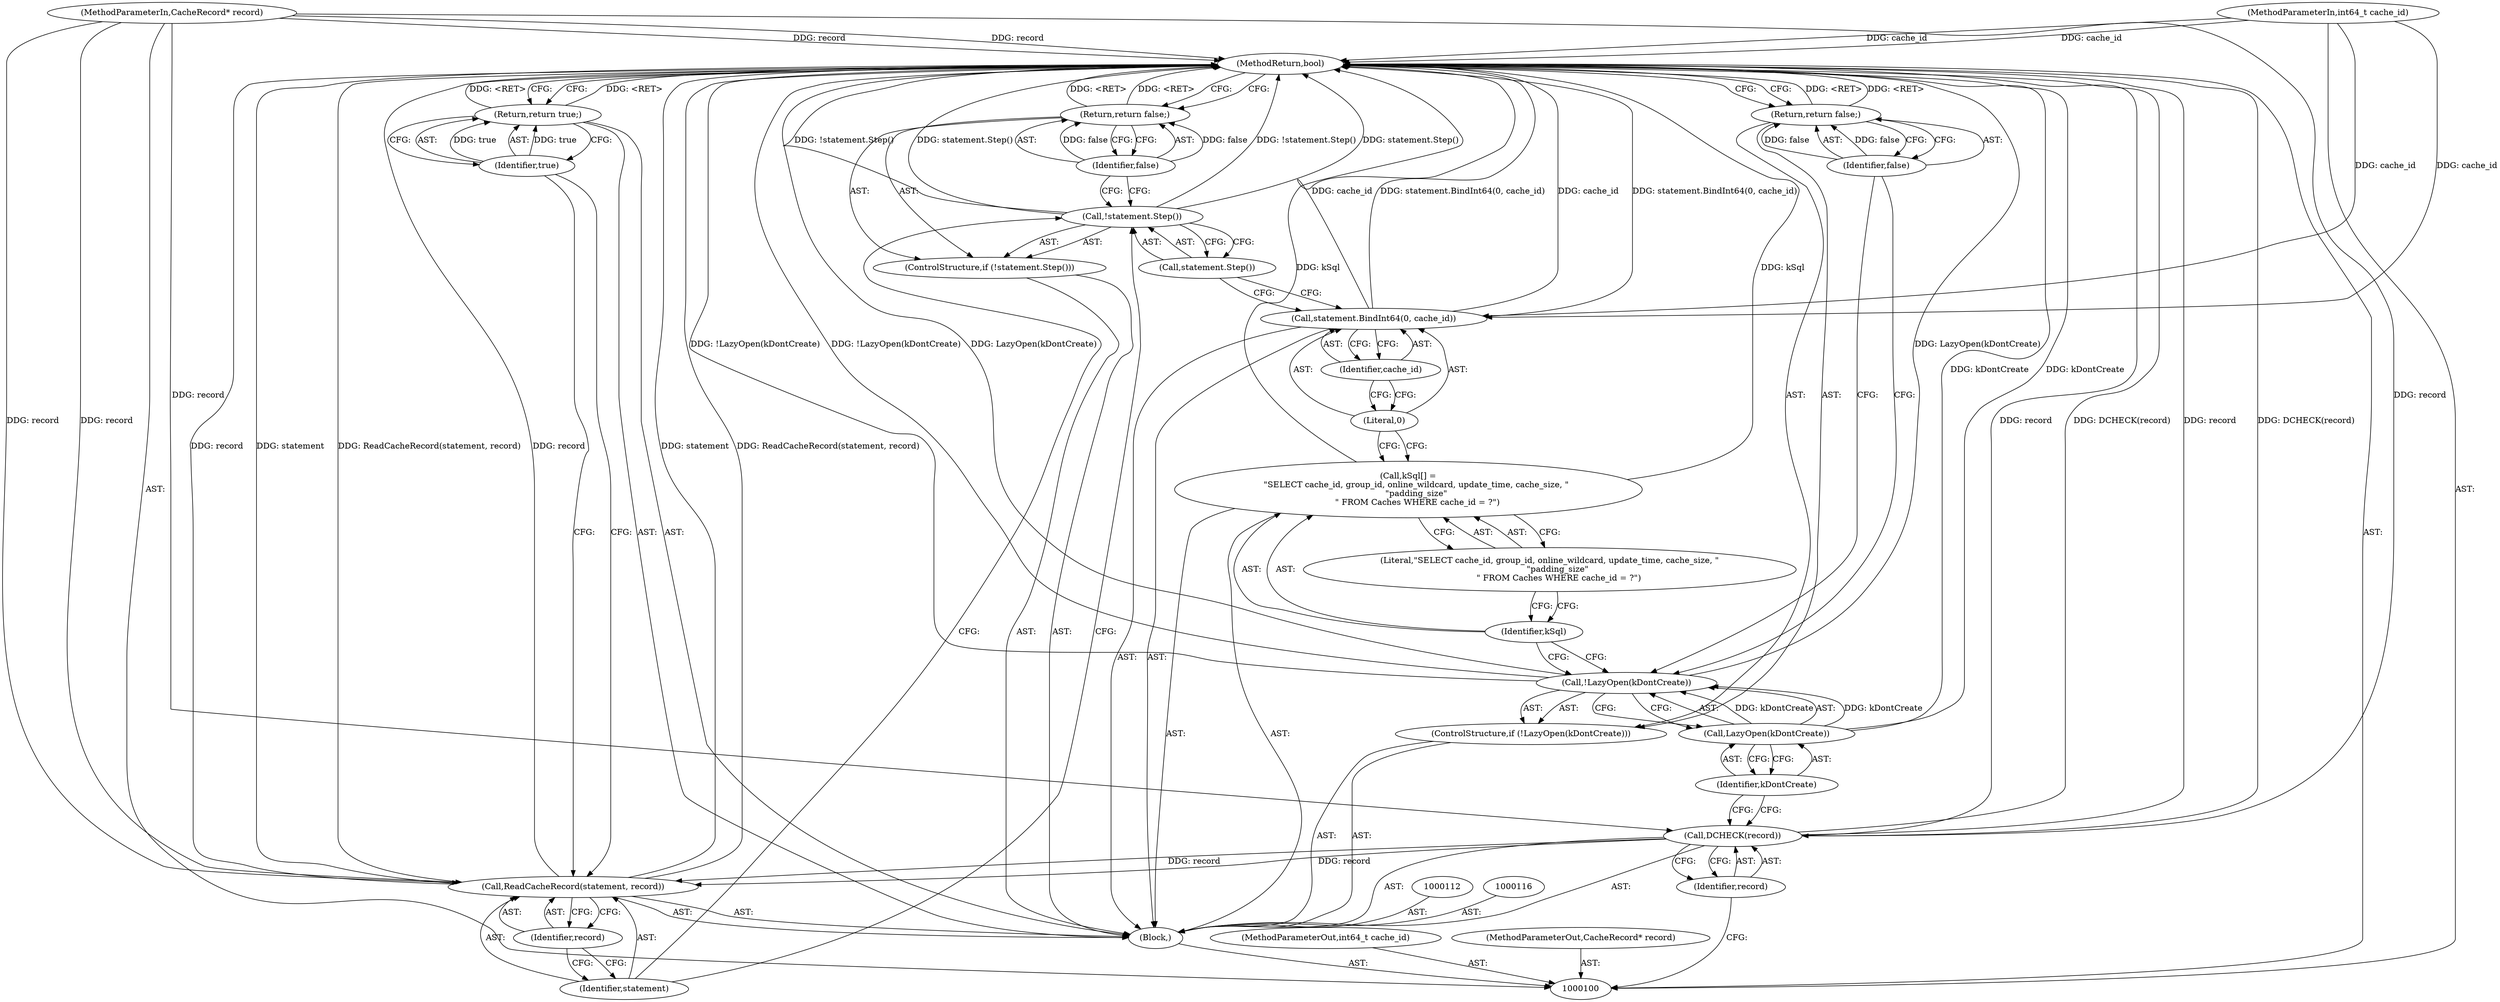 digraph "0_Chrome_04aaacb936a08d70862d6d9d7e8354721ae46be8_5" {
"1000130" [label="(MethodReturn,bool)"];
"1000101" [label="(MethodParameterIn,int64_t cache_id)"];
"1000171" [label="(MethodParameterOut,int64_t cache_id)"];
"1000102" [label="(MethodParameterIn,CacheRecord* record)"];
"1000172" [label="(MethodParameterOut,CacheRecord* record)"];
"1000103" [label="(Block,)"];
"1000117" [label="(Call,statement.BindInt64(0, cache_id))"];
"1000118" [label="(Literal,0)"];
"1000119" [label="(Identifier,cache_id)"];
"1000120" [label="(ControlStructure,if (!statement.Step()))"];
"1000121" [label="(Call,!statement.Step())"];
"1000122" [label="(Call,statement.Step())"];
"1000124" [label="(Identifier,false)"];
"1000123" [label="(Return,return false;)"];
"1000126" [label="(Identifier,statement)"];
"1000125" [label="(Call,ReadCacheRecord(statement, record))"];
"1000127" [label="(Identifier,record)"];
"1000128" [label="(Return,return true;)"];
"1000129" [label="(Identifier,true)"];
"1000104" [label="(Call,DCHECK(record))"];
"1000105" [label="(Identifier,record)"];
"1000109" [label="(Identifier,kDontCreate)"];
"1000106" [label="(ControlStructure,if (!LazyOpen(kDontCreate)))"];
"1000107" [label="(Call,!LazyOpen(kDontCreate))"];
"1000108" [label="(Call,LazyOpen(kDontCreate))"];
"1000111" [label="(Identifier,false)"];
"1000110" [label="(Return,return false;)"];
"1000113" [label="(Call,kSql[] =\n      \"SELECT cache_id, group_id, online_wildcard, update_time, cache_size, \"\n      \"padding_size\"\n       \" FROM Caches WHERE cache_id = ?\")"];
"1000114" [label="(Identifier,kSql)"];
"1000115" [label="(Literal,\"SELECT cache_id, group_id, online_wildcard, update_time, cache_size, \"\n      \"padding_size\"\n       \" FROM Caches WHERE cache_id = ?\")"];
"1000130" -> "1000100"  [label="AST: "];
"1000130" -> "1000110"  [label="CFG: "];
"1000130" -> "1000123"  [label="CFG: "];
"1000130" -> "1000128"  [label="CFG: "];
"1000110" -> "1000130"  [label="DDG: <RET>"];
"1000117" -> "1000130"  [label="DDG: statement.BindInt64(0, cache_id)"];
"1000117" -> "1000130"  [label="DDG: cache_id"];
"1000125" -> "1000130"  [label="DDG: statement"];
"1000125" -> "1000130"  [label="DDG: ReadCacheRecord(statement, record)"];
"1000125" -> "1000130"  [label="DDG: record"];
"1000107" -> "1000130"  [label="DDG: LazyOpen(kDontCreate)"];
"1000107" -> "1000130"  [label="DDG: !LazyOpen(kDontCreate)"];
"1000104" -> "1000130"  [label="DDG: DCHECK(record)"];
"1000104" -> "1000130"  [label="DDG: record"];
"1000113" -> "1000130"  [label="DDG: kSql"];
"1000121" -> "1000130"  [label="DDG: !statement.Step()"];
"1000121" -> "1000130"  [label="DDG: statement.Step()"];
"1000102" -> "1000130"  [label="DDG: record"];
"1000108" -> "1000130"  [label="DDG: kDontCreate"];
"1000101" -> "1000130"  [label="DDG: cache_id"];
"1000128" -> "1000130"  [label="DDG: <RET>"];
"1000123" -> "1000130"  [label="DDG: <RET>"];
"1000101" -> "1000100"  [label="AST: "];
"1000101" -> "1000130"  [label="DDG: cache_id"];
"1000101" -> "1000117"  [label="DDG: cache_id"];
"1000171" -> "1000100"  [label="AST: "];
"1000102" -> "1000100"  [label="AST: "];
"1000102" -> "1000130"  [label="DDG: record"];
"1000102" -> "1000104"  [label="DDG: record"];
"1000102" -> "1000125"  [label="DDG: record"];
"1000172" -> "1000100"  [label="AST: "];
"1000103" -> "1000100"  [label="AST: "];
"1000104" -> "1000103"  [label="AST: "];
"1000106" -> "1000103"  [label="AST: "];
"1000112" -> "1000103"  [label="AST: "];
"1000113" -> "1000103"  [label="AST: "];
"1000116" -> "1000103"  [label="AST: "];
"1000117" -> "1000103"  [label="AST: "];
"1000120" -> "1000103"  [label="AST: "];
"1000125" -> "1000103"  [label="AST: "];
"1000128" -> "1000103"  [label="AST: "];
"1000117" -> "1000103"  [label="AST: "];
"1000117" -> "1000119"  [label="CFG: "];
"1000118" -> "1000117"  [label="AST: "];
"1000119" -> "1000117"  [label="AST: "];
"1000122" -> "1000117"  [label="CFG: "];
"1000117" -> "1000130"  [label="DDG: statement.BindInt64(0, cache_id)"];
"1000117" -> "1000130"  [label="DDG: cache_id"];
"1000101" -> "1000117"  [label="DDG: cache_id"];
"1000118" -> "1000117"  [label="AST: "];
"1000118" -> "1000113"  [label="CFG: "];
"1000119" -> "1000118"  [label="CFG: "];
"1000119" -> "1000117"  [label="AST: "];
"1000119" -> "1000118"  [label="CFG: "];
"1000117" -> "1000119"  [label="CFG: "];
"1000120" -> "1000103"  [label="AST: "];
"1000121" -> "1000120"  [label="AST: "];
"1000123" -> "1000120"  [label="AST: "];
"1000121" -> "1000120"  [label="AST: "];
"1000121" -> "1000122"  [label="CFG: "];
"1000122" -> "1000121"  [label="AST: "];
"1000124" -> "1000121"  [label="CFG: "];
"1000126" -> "1000121"  [label="CFG: "];
"1000121" -> "1000130"  [label="DDG: !statement.Step()"];
"1000121" -> "1000130"  [label="DDG: statement.Step()"];
"1000122" -> "1000121"  [label="AST: "];
"1000122" -> "1000117"  [label="CFG: "];
"1000121" -> "1000122"  [label="CFG: "];
"1000124" -> "1000123"  [label="AST: "];
"1000124" -> "1000121"  [label="CFG: "];
"1000123" -> "1000124"  [label="CFG: "];
"1000124" -> "1000123"  [label="DDG: false"];
"1000123" -> "1000120"  [label="AST: "];
"1000123" -> "1000124"  [label="CFG: "];
"1000124" -> "1000123"  [label="AST: "];
"1000130" -> "1000123"  [label="CFG: "];
"1000123" -> "1000130"  [label="DDG: <RET>"];
"1000124" -> "1000123"  [label="DDG: false"];
"1000126" -> "1000125"  [label="AST: "];
"1000126" -> "1000121"  [label="CFG: "];
"1000127" -> "1000126"  [label="CFG: "];
"1000125" -> "1000103"  [label="AST: "];
"1000125" -> "1000127"  [label="CFG: "];
"1000126" -> "1000125"  [label="AST: "];
"1000127" -> "1000125"  [label="AST: "];
"1000129" -> "1000125"  [label="CFG: "];
"1000125" -> "1000130"  [label="DDG: statement"];
"1000125" -> "1000130"  [label="DDG: ReadCacheRecord(statement, record)"];
"1000125" -> "1000130"  [label="DDG: record"];
"1000104" -> "1000125"  [label="DDG: record"];
"1000102" -> "1000125"  [label="DDG: record"];
"1000127" -> "1000125"  [label="AST: "];
"1000127" -> "1000126"  [label="CFG: "];
"1000125" -> "1000127"  [label="CFG: "];
"1000128" -> "1000103"  [label="AST: "];
"1000128" -> "1000129"  [label="CFG: "];
"1000129" -> "1000128"  [label="AST: "];
"1000130" -> "1000128"  [label="CFG: "];
"1000128" -> "1000130"  [label="DDG: <RET>"];
"1000129" -> "1000128"  [label="DDG: true"];
"1000129" -> "1000128"  [label="AST: "];
"1000129" -> "1000125"  [label="CFG: "];
"1000128" -> "1000129"  [label="CFG: "];
"1000129" -> "1000128"  [label="DDG: true"];
"1000104" -> "1000103"  [label="AST: "];
"1000104" -> "1000105"  [label="CFG: "];
"1000105" -> "1000104"  [label="AST: "];
"1000109" -> "1000104"  [label="CFG: "];
"1000104" -> "1000130"  [label="DDG: DCHECK(record)"];
"1000104" -> "1000130"  [label="DDG: record"];
"1000102" -> "1000104"  [label="DDG: record"];
"1000104" -> "1000125"  [label="DDG: record"];
"1000105" -> "1000104"  [label="AST: "];
"1000105" -> "1000100"  [label="CFG: "];
"1000104" -> "1000105"  [label="CFG: "];
"1000109" -> "1000108"  [label="AST: "];
"1000109" -> "1000104"  [label="CFG: "];
"1000108" -> "1000109"  [label="CFG: "];
"1000106" -> "1000103"  [label="AST: "];
"1000107" -> "1000106"  [label="AST: "];
"1000110" -> "1000106"  [label="AST: "];
"1000107" -> "1000106"  [label="AST: "];
"1000107" -> "1000108"  [label="CFG: "];
"1000108" -> "1000107"  [label="AST: "];
"1000111" -> "1000107"  [label="CFG: "];
"1000114" -> "1000107"  [label="CFG: "];
"1000107" -> "1000130"  [label="DDG: LazyOpen(kDontCreate)"];
"1000107" -> "1000130"  [label="DDG: !LazyOpen(kDontCreate)"];
"1000108" -> "1000107"  [label="DDG: kDontCreate"];
"1000108" -> "1000107"  [label="AST: "];
"1000108" -> "1000109"  [label="CFG: "];
"1000109" -> "1000108"  [label="AST: "];
"1000107" -> "1000108"  [label="CFG: "];
"1000108" -> "1000130"  [label="DDG: kDontCreate"];
"1000108" -> "1000107"  [label="DDG: kDontCreate"];
"1000111" -> "1000110"  [label="AST: "];
"1000111" -> "1000107"  [label="CFG: "];
"1000110" -> "1000111"  [label="CFG: "];
"1000111" -> "1000110"  [label="DDG: false"];
"1000110" -> "1000106"  [label="AST: "];
"1000110" -> "1000111"  [label="CFG: "];
"1000111" -> "1000110"  [label="AST: "];
"1000130" -> "1000110"  [label="CFG: "];
"1000110" -> "1000130"  [label="DDG: <RET>"];
"1000111" -> "1000110"  [label="DDG: false"];
"1000113" -> "1000103"  [label="AST: "];
"1000113" -> "1000115"  [label="CFG: "];
"1000114" -> "1000113"  [label="AST: "];
"1000115" -> "1000113"  [label="AST: "];
"1000118" -> "1000113"  [label="CFG: "];
"1000113" -> "1000130"  [label="DDG: kSql"];
"1000114" -> "1000113"  [label="AST: "];
"1000114" -> "1000107"  [label="CFG: "];
"1000115" -> "1000114"  [label="CFG: "];
"1000115" -> "1000113"  [label="AST: "];
"1000115" -> "1000114"  [label="CFG: "];
"1000113" -> "1000115"  [label="CFG: "];
}
